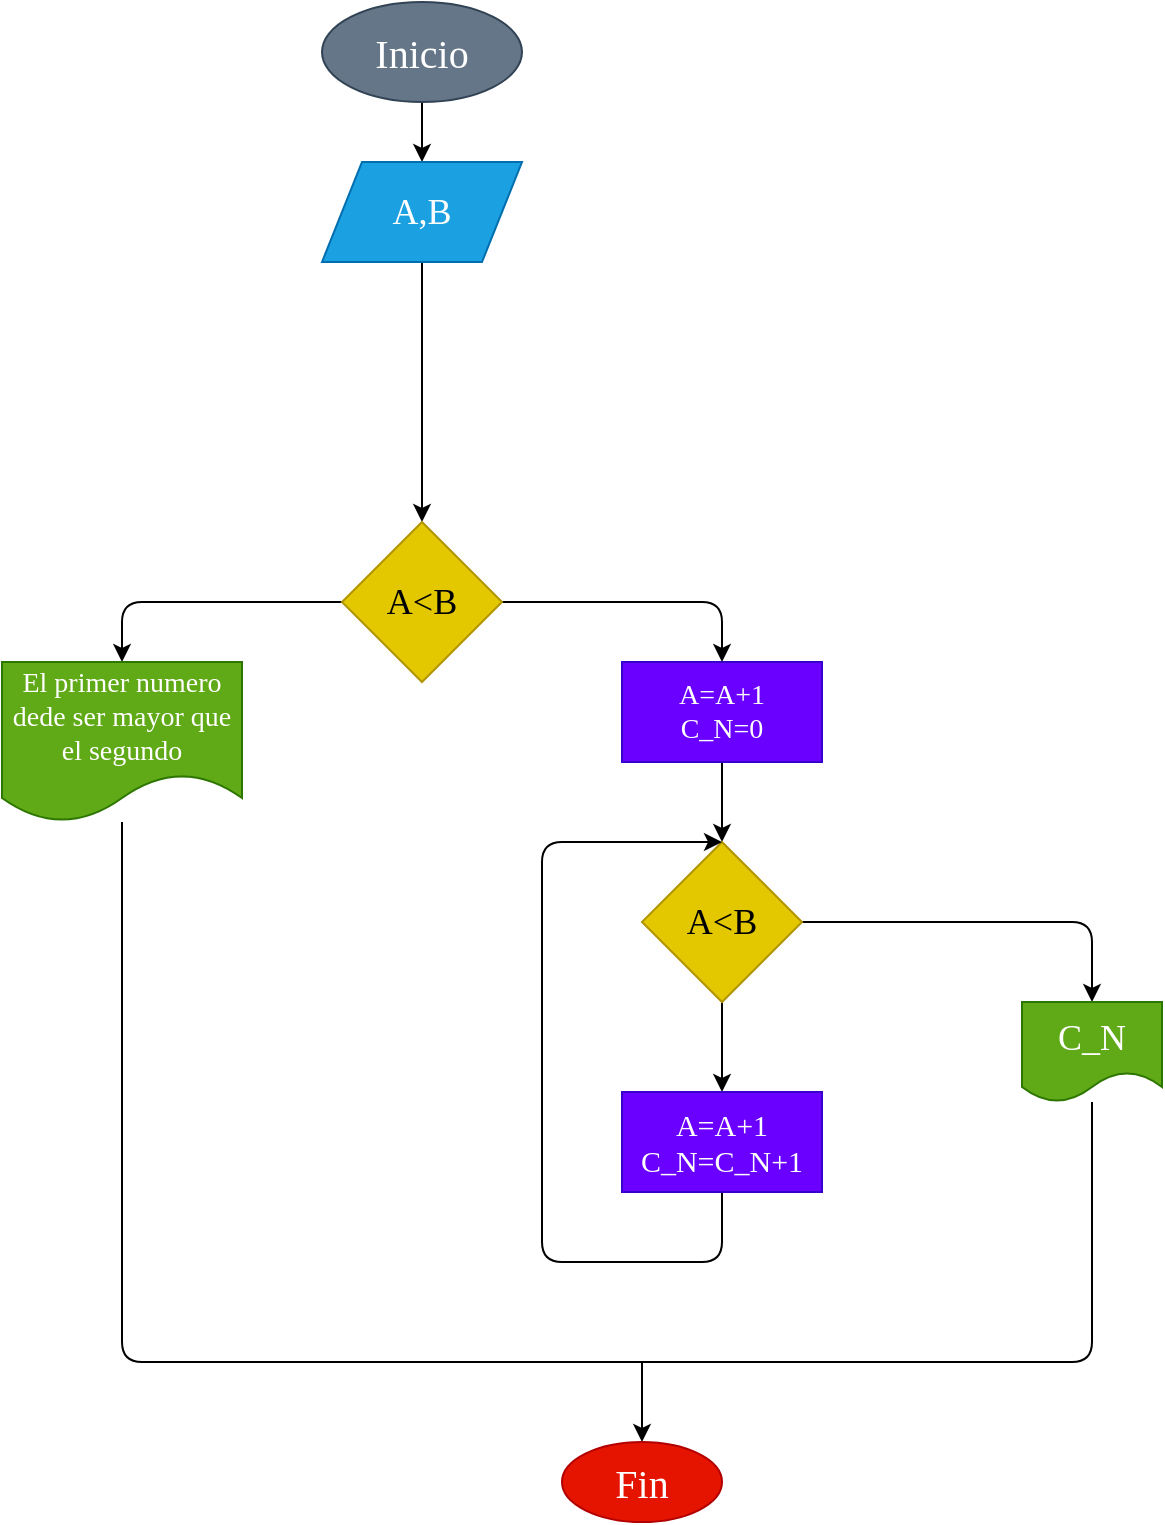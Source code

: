 <mxfile>
    <diagram id="eQW8Gu0UuPiYNV4OtiHV" name="Página-1">
        <mxGraphModel dx="650" dy="411" grid="1" gridSize="10" guides="1" tooltips="1" connect="1" arrows="1" fold="1" page="1" pageScale="1" pageWidth="827" pageHeight="1169" math="0" shadow="0">
            <root>
                <mxCell id="0"/>
                <mxCell id="1" parent="0"/>
                <mxCell id="5" value="" style="edgeStyle=none;html=1;" parent="1" source="2" target="4" edge="1">
                    <mxGeometry relative="1" as="geometry"/>
                </mxCell>
                <mxCell id="2" value="Inicio" style="ellipse;whiteSpace=wrap;html=1;fillColor=#647687;fontColor=#ffffff;strokeColor=#314354;fontFamily=Comic Sans MS;fontSize=20;" parent="1" vertex="1">
                    <mxGeometry x="330" y="40" width="100" height="50" as="geometry"/>
                </mxCell>
                <mxCell id="9" value="" style="edgeStyle=none;html=1;entryX=0.5;entryY=0;entryDx=0;entryDy=0;" parent="1" source="4" target="10" edge="1">
                    <mxGeometry relative="1" as="geometry"/>
                </mxCell>
                <mxCell id="4" value="A,B" style="shape=parallelogram;perimeter=parallelogramPerimeter;whiteSpace=wrap;html=1;fixedSize=1;fillColor=#1ba1e2;strokeColor=#006EAF;fontColor=#ffffff;fontFamily=Comic Sans MS;fontSize=18;" parent="1" vertex="1">
                    <mxGeometry x="330" y="120" width="100" height="50" as="geometry"/>
                </mxCell>
                <mxCell id="30" style="edgeStyle=none;html=1;entryX=0.5;entryY=0;entryDx=0;entryDy=0;" edge="1" parent="1" source="8" target="15">
                    <mxGeometry relative="1" as="geometry"/>
                </mxCell>
                <mxCell id="8" value="A=A+1&lt;br style=&quot;font-size: 14px;&quot;&gt;C_N=0" style="whiteSpace=wrap;html=1;fillColor=#6a00ff;strokeColor=#3700CC;fontColor=#ffffff;fontFamily=Comic Sans MS;fontSize=14;" parent="1" vertex="1">
                    <mxGeometry x="480" y="370" width="100" height="50" as="geometry"/>
                </mxCell>
                <mxCell id="13" style="edgeStyle=none;html=1;" parent="1" source="10" target="12" edge="1">
                    <mxGeometry relative="1" as="geometry">
                        <Array as="points">
                            <mxPoint x="230" y="340"/>
                        </Array>
                    </mxGeometry>
                </mxCell>
                <mxCell id="16" style="edgeStyle=none;html=1;entryX=0.5;entryY=0;entryDx=0;entryDy=0;" parent="1" source="10" target="8" edge="1">
                    <mxGeometry relative="1" as="geometry">
                        <Array as="points">
                            <mxPoint x="530" y="340"/>
                        </Array>
                    </mxGeometry>
                </mxCell>
                <mxCell id="10" value="A&amp;lt;B" style="rhombus;whiteSpace=wrap;html=1;fillColor=#e3c800;strokeColor=#B09500;fontColor=#000000;fontFamily=Comic Sans MS;fontSize=18;" parent="1" vertex="1">
                    <mxGeometry x="340" y="300" width="80" height="80" as="geometry"/>
                </mxCell>
                <mxCell id="26" style="edgeStyle=none;html=1;fontColor=#CC0000;endArrow=none;endFill=0;" parent="1" source="12" target="23" edge="1">
                    <mxGeometry relative="1" as="geometry">
                        <mxPoint x="770" y="510" as="targetPoint"/>
                        <Array as="points">
                            <mxPoint x="230" y="720"/>
                            <mxPoint x="715" y="720"/>
                        </Array>
                    </mxGeometry>
                </mxCell>
                <mxCell id="12" value="El primer numero dede ser mayor que el segundo" style="shape=document;whiteSpace=wrap;html=1;boundedLbl=1;fillColor=#60a917;fontColor=#ffffff;strokeColor=#2D7600;fontFamily=Comic Sans MS;fontSize=14;" parent="1" vertex="1">
                    <mxGeometry x="170" y="370" width="120" height="80" as="geometry"/>
                </mxCell>
                <mxCell id="18" value="" style="edgeStyle=none;html=1;" parent="1" source="15" target="17" edge="1">
                    <mxGeometry relative="1" as="geometry"/>
                </mxCell>
                <mxCell id="24" style="edgeStyle=none;html=1;fontColor=#000000;" parent="1" source="15" target="23" edge="1">
                    <mxGeometry relative="1" as="geometry">
                        <Array as="points">
                            <mxPoint x="715" y="500"/>
                        </Array>
                    </mxGeometry>
                </mxCell>
                <mxCell id="15" value="A&amp;lt;B" style="rhombus;whiteSpace=wrap;html=1;fillColor=#e3c800;fontColor=#000000;strokeColor=#B09500;fontFamily=Comic Sans MS;fontSize=18;" parent="1" vertex="1">
                    <mxGeometry x="490" y="460" width="80" height="80" as="geometry"/>
                </mxCell>
                <mxCell id="33" style="edgeStyle=none;html=1;entryX=0.5;entryY=0;entryDx=0;entryDy=0;exitX=0.5;exitY=1;exitDx=0;exitDy=0;" edge="1" parent="1" source="17" target="15">
                    <mxGeometry relative="1" as="geometry">
                        <mxPoint x="450" y="600" as="sourcePoint"/>
                        <Array as="points">
                            <mxPoint x="530" y="670"/>
                            <mxPoint x="440" y="670"/>
                            <mxPoint x="440" y="460"/>
                        </Array>
                    </mxGeometry>
                </mxCell>
                <mxCell id="17" value="A=A+1&lt;br style=&quot;font-size: 15px;&quot;&gt;C_N=C_N+1" style="whiteSpace=wrap;html=1;fillColor=#6a00ff;strokeColor=#3700CC;fontColor=#ffffff;fontFamily=Comic Sans MS;fontSize=15;" parent="1" vertex="1">
                    <mxGeometry x="480" y="585" width="100" height="50" as="geometry"/>
                </mxCell>
                <mxCell id="23" value="C_N" style="shape=document;whiteSpace=wrap;html=1;boundedLbl=1;fontColor=#ffffff;fillColor=#60a917;strokeColor=#2D7600;fontFamily=Comic Sans MS;fontSize=18;" parent="1" vertex="1">
                    <mxGeometry x="680" y="540" width="70" height="50" as="geometry"/>
                </mxCell>
                <mxCell id="28" style="edgeStyle=none;html=1;fontColor=#CC0000;endArrow=none;endFill=0;startArrow=classic;startFill=1;" parent="1" source="27" edge="1">
                    <mxGeometry relative="1" as="geometry">
                        <mxPoint x="490" y="720" as="targetPoint"/>
                    </mxGeometry>
                </mxCell>
                <mxCell id="27" value="Fin" style="ellipse;whiteSpace=wrap;html=1;fontColor=#ffffff;fillColor=#e51400;strokeColor=#B20000;fontFamily=Comic Sans MS;fontSize=20;" parent="1" vertex="1">
                    <mxGeometry x="450" y="760" width="80" height="40" as="geometry"/>
                </mxCell>
            </root>
        </mxGraphModel>
    </diagram>
</mxfile>